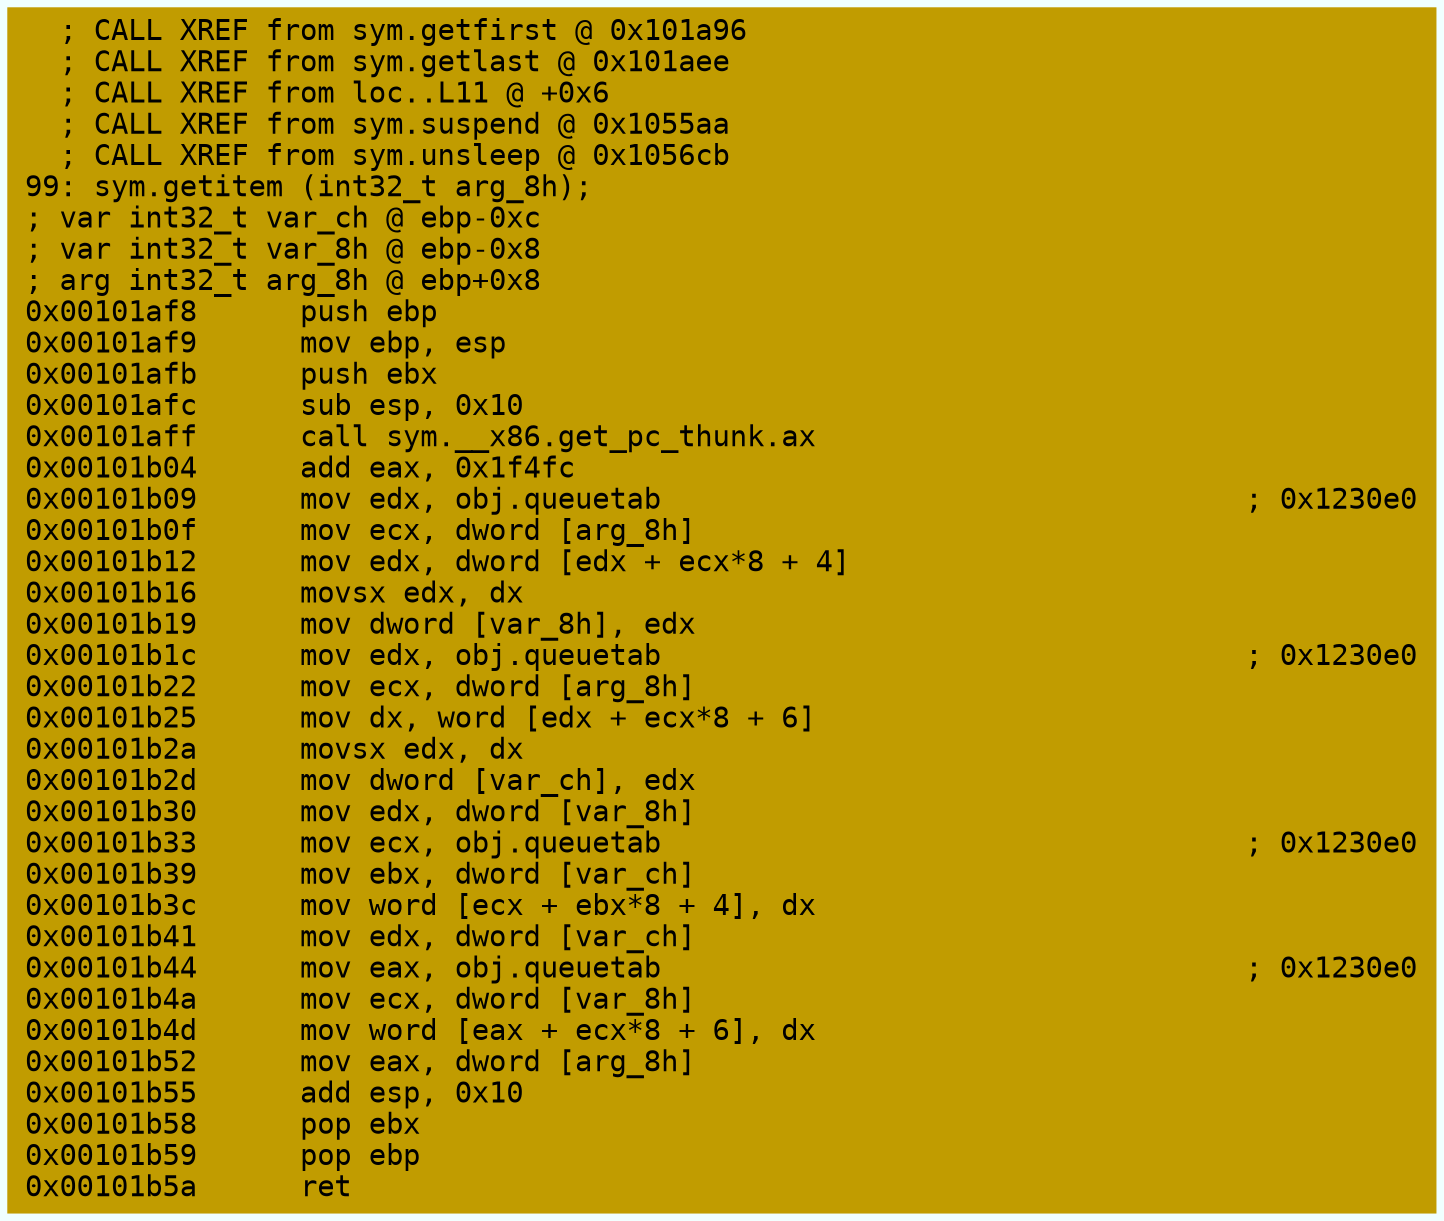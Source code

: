 digraph code {
	graph [bgcolor=azure fontsize=8 fontname="Courier" splines="ortho"];
	node [fillcolor=gray style=filled shape=box];
	edge [arrowhead="normal"];
	"0x00101af8" [URL="sym.getitem/0x00101af8", fillcolor="#c19c00",color="#c19c00", fontname="Courier",label="  ; CALL XREF from sym.getfirst @ 0x101a96\l  ; CALL XREF from sym.getlast @ 0x101aee\l  ; CALL XREF from loc..L11 @ +0x6\l  ; CALL XREF from sym.suspend @ 0x1055aa\l  ; CALL XREF from sym.unsleep @ 0x1056cb\l99: sym.getitem (int32_t arg_8h);\l; var int32_t var_ch @ ebp-0xc\l; var int32_t var_8h @ ebp-0x8\l; arg int32_t arg_8h @ ebp+0x8\l0x00101af8      push ebp\l0x00101af9      mov ebp, esp\l0x00101afb      push ebx\l0x00101afc      sub esp, 0x10\l0x00101aff      call sym.__x86.get_pc_thunk.ax\l0x00101b04      add eax, 0x1f4fc\l0x00101b09      mov edx, obj.queuetab                                  ; 0x1230e0\l0x00101b0f      mov ecx, dword [arg_8h]\l0x00101b12      mov edx, dword [edx + ecx*8 + 4]\l0x00101b16      movsx edx, dx\l0x00101b19      mov dword [var_8h], edx\l0x00101b1c      mov edx, obj.queuetab                                  ; 0x1230e0\l0x00101b22      mov ecx, dword [arg_8h]\l0x00101b25      mov dx, word [edx + ecx*8 + 6]\l0x00101b2a      movsx edx, dx\l0x00101b2d      mov dword [var_ch], edx\l0x00101b30      mov edx, dword [var_8h]\l0x00101b33      mov ecx, obj.queuetab                                  ; 0x1230e0\l0x00101b39      mov ebx, dword [var_ch]\l0x00101b3c      mov word [ecx + ebx*8 + 4], dx\l0x00101b41      mov edx, dword [var_ch]\l0x00101b44      mov eax, obj.queuetab                                  ; 0x1230e0\l0x00101b4a      mov ecx, dword [var_8h]\l0x00101b4d      mov word [eax + ecx*8 + 6], dx\l0x00101b52      mov eax, dword [arg_8h]\l0x00101b55      add esp, 0x10\l0x00101b58      pop ebx\l0x00101b59      pop ebp\l0x00101b5a      ret\l"]
}
